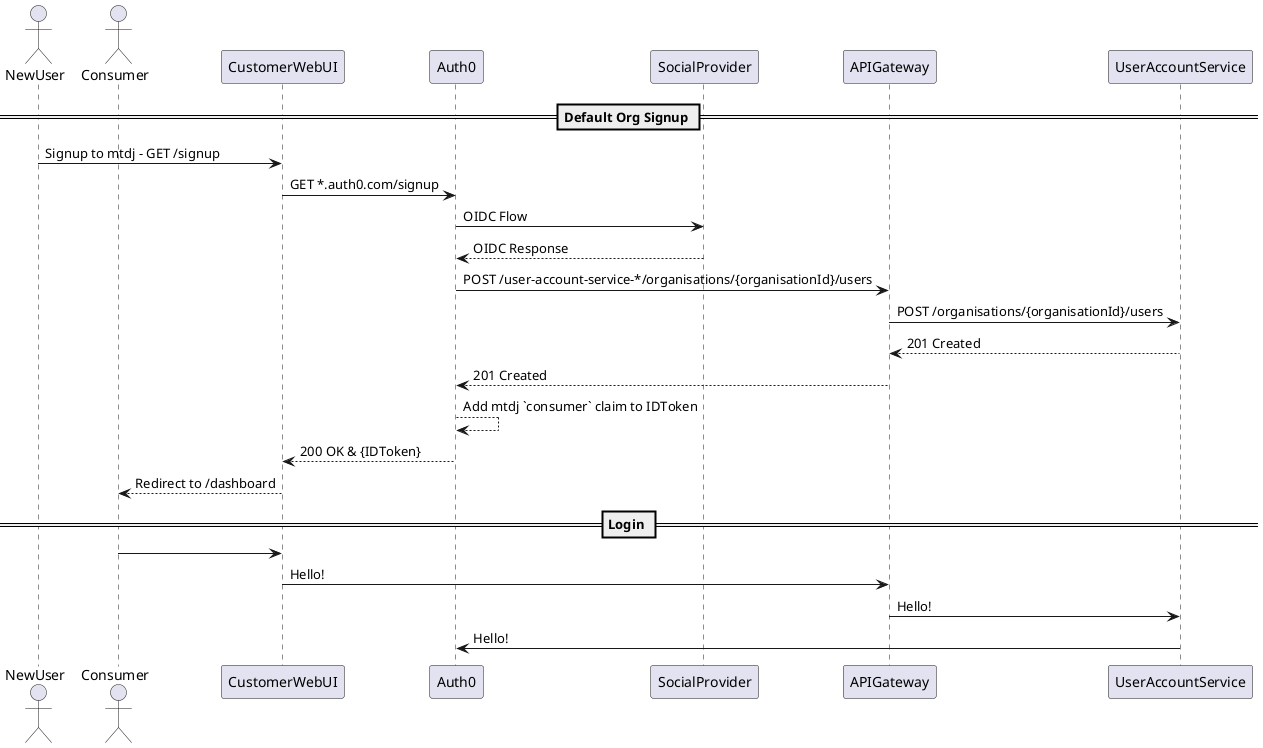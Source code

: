 @startuml consumer-auth-journey
skinparam responseMessageBelowArrow true
actor NewUser
actor Consumer

== Default Org Signup ==
NewUser -> CustomerWebUI: Signup to mtdj - GET /signup
CustomerWebUI -> Auth0: GET *.auth0.com/signup
Auth0 -> SocialProvider: OIDC Flow
SocialProvider --> Auth0: OIDC Response
Auth0 -> APIGateway: POST /user-account-service-*/organisations/{organisationId}/users
APIGateway -> UserAccountService: POST /organisations/{organisationId}/users
UserAccountService --> APIGateway: 201 Created
APIGateway --> Auth0: 201 Created
Auth0 --> Auth0: Add mtdj `consumer` claim to IDToken
Auth0 --> CustomerWebUI: 200 OK & {IDToken}
CustomerWebUI --> Consumer: Redirect to /dashboard


== Login ==
Consumer -> CustomerWebUI: 
CustomerWebUI -> APIGateway: Hello!
APIGateway -> UserAccountService: Hello!
UserAccountService -> Auth0: Hello!

@enduml
